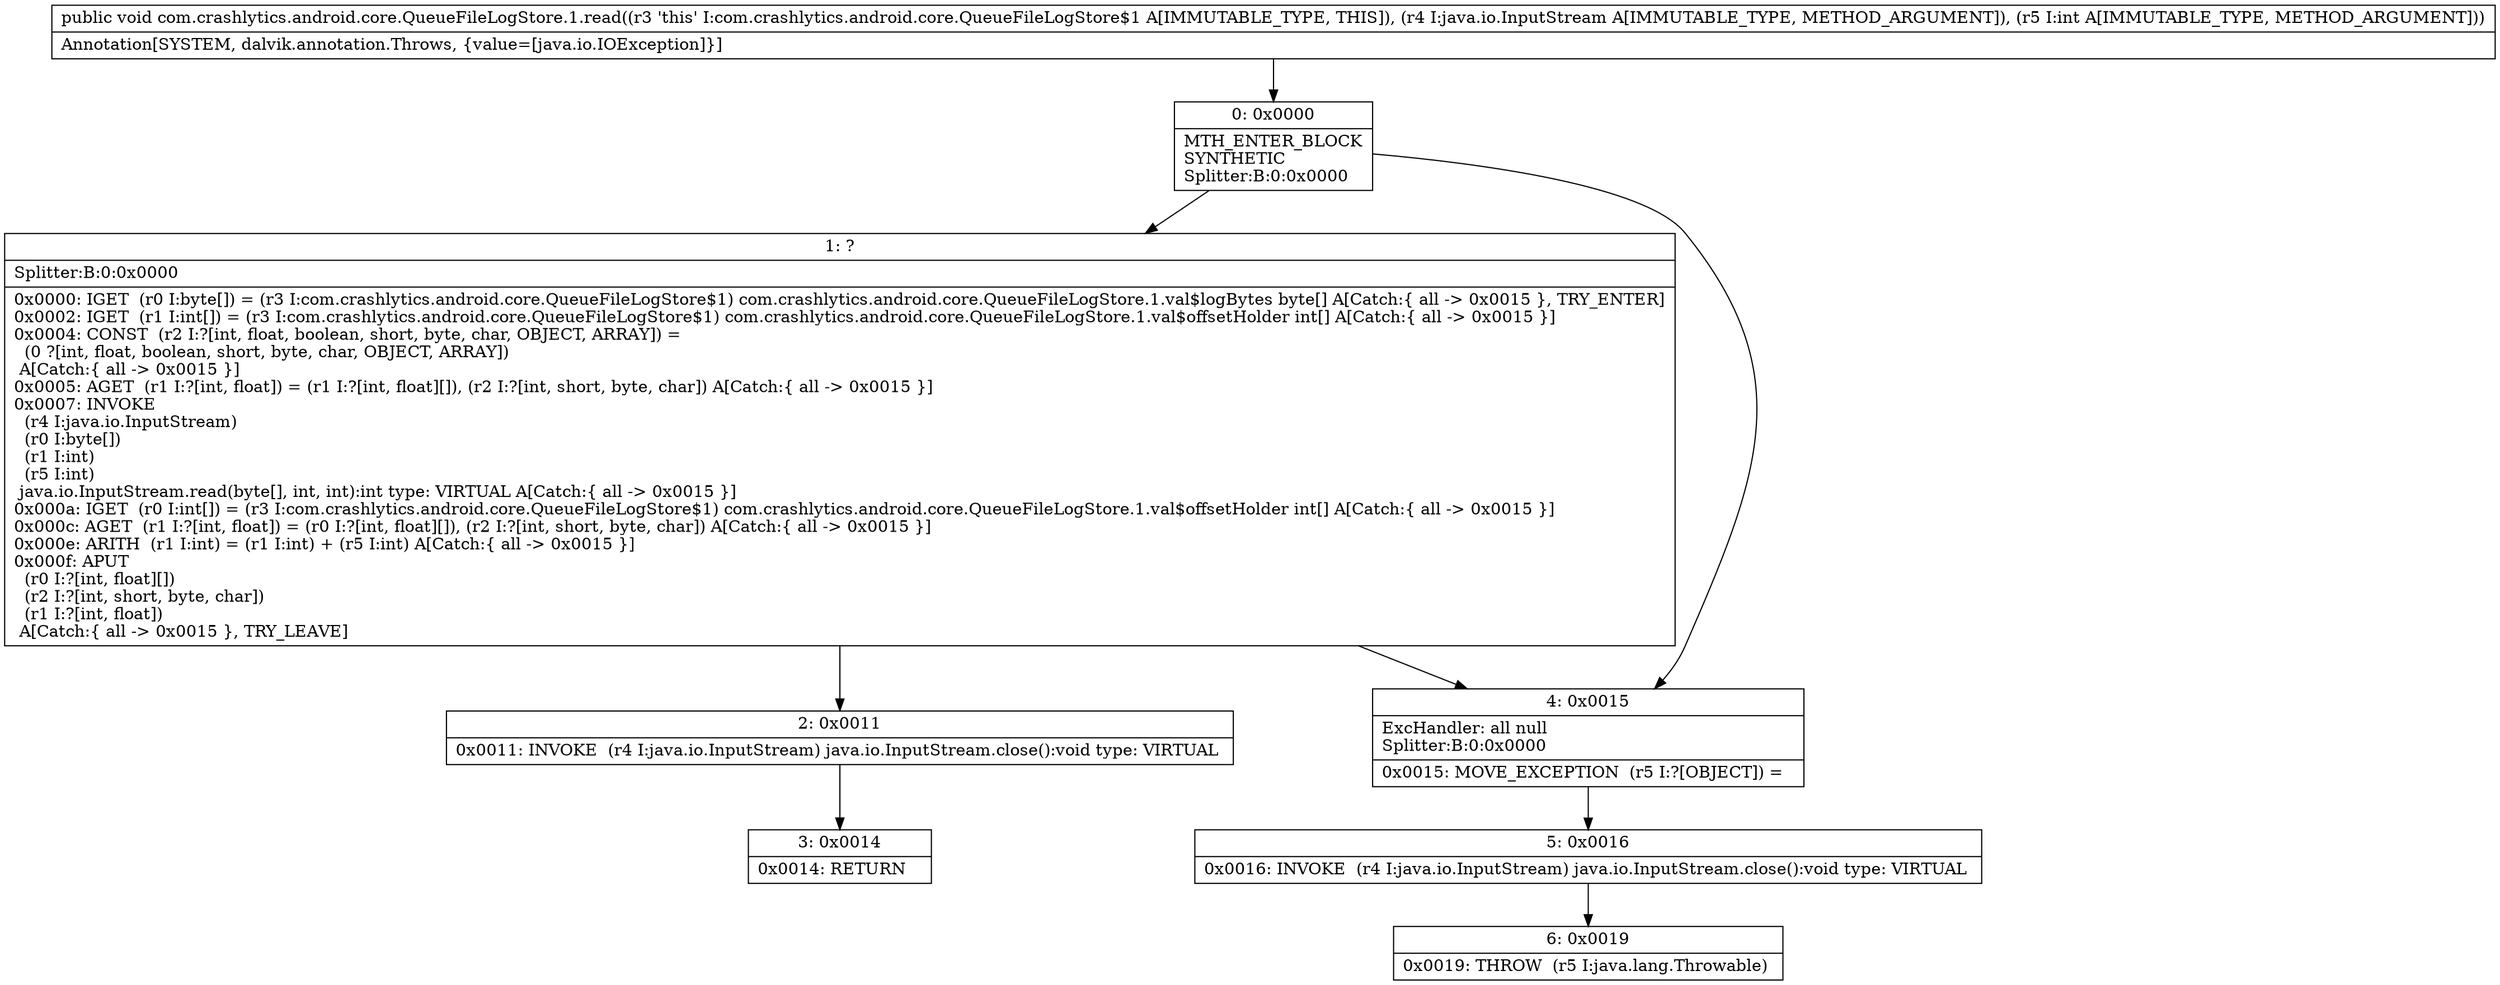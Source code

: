 digraph "CFG forcom.crashlytics.android.core.QueueFileLogStore.1.read(Ljava\/io\/InputStream;I)V" {
Node_0 [shape=record,label="{0\:\ 0x0000|MTH_ENTER_BLOCK\lSYNTHETIC\lSplitter:B:0:0x0000\l}"];
Node_1 [shape=record,label="{1\:\ ?|Splitter:B:0:0x0000\l|0x0000: IGET  (r0 I:byte[]) = (r3 I:com.crashlytics.android.core.QueueFileLogStore$1) com.crashlytics.android.core.QueueFileLogStore.1.val$logBytes byte[] A[Catch:\{ all \-\> 0x0015 \}, TRY_ENTER]\l0x0002: IGET  (r1 I:int[]) = (r3 I:com.crashlytics.android.core.QueueFileLogStore$1) com.crashlytics.android.core.QueueFileLogStore.1.val$offsetHolder int[] A[Catch:\{ all \-\> 0x0015 \}]\l0x0004: CONST  (r2 I:?[int, float, boolean, short, byte, char, OBJECT, ARRAY]) = \l  (0 ?[int, float, boolean, short, byte, char, OBJECT, ARRAY])\l A[Catch:\{ all \-\> 0x0015 \}]\l0x0005: AGET  (r1 I:?[int, float]) = (r1 I:?[int, float][]), (r2 I:?[int, short, byte, char]) A[Catch:\{ all \-\> 0x0015 \}]\l0x0007: INVOKE  \l  (r4 I:java.io.InputStream)\l  (r0 I:byte[])\l  (r1 I:int)\l  (r5 I:int)\l java.io.InputStream.read(byte[], int, int):int type: VIRTUAL A[Catch:\{ all \-\> 0x0015 \}]\l0x000a: IGET  (r0 I:int[]) = (r3 I:com.crashlytics.android.core.QueueFileLogStore$1) com.crashlytics.android.core.QueueFileLogStore.1.val$offsetHolder int[] A[Catch:\{ all \-\> 0x0015 \}]\l0x000c: AGET  (r1 I:?[int, float]) = (r0 I:?[int, float][]), (r2 I:?[int, short, byte, char]) A[Catch:\{ all \-\> 0x0015 \}]\l0x000e: ARITH  (r1 I:int) = (r1 I:int) + (r5 I:int) A[Catch:\{ all \-\> 0x0015 \}]\l0x000f: APUT  \l  (r0 I:?[int, float][])\l  (r2 I:?[int, short, byte, char])\l  (r1 I:?[int, float])\l A[Catch:\{ all \-\> 0x0015 \}, TRY_LEAVE]\l}"];
Node_2 [shape=record,label="{2\:\ 0x0011|0x0011: INVOKE  (r4 I:java.io.InputStream) java.io.InputStream.close():void type: VIRTUAL \l}"];
Node_3 [shape=record,label="{3\:\ 0x0014|0x0014: RETURN   \l}"];
Node_4 [shape=record,label="{4\:\ 0x0015|ExcHandler: all null\lSplitter:B:0:0x0000\l|0x0015: MOVE_EXCEPTION  (r5 I:?[OBJECT]) =  \l}"];
Node_5 [shape=record,label="{5\:\ 0x0016|0x0016: INVOKE  (r4 I:java.io.InputStream) java.io.InputStream.close():void type: VIRTUAL \l}"];
Node_6 [shape=record,label="{6\:\ 0x0019|0x0019: THROW  (r5 I:java.lang.Throwable) \l}"];
MethodNode[shape=record,label="{public void com.crashlytics.android.core.QueueFileLogStore.1.read((r3 'this' I:com.crashlytics.android.core.QueueFileLogStore$1 A[IMMUTABLE_TYPE, THIS]), (r4 I:java.io.InputStream A[IMMUTABLE_TYPE, METHOD_ARGUMENT]), (r5 I:int A[IMMUTABLE_TYPE, METHOD_ARGUMENT]))  | Annotation[SYSTEM, dalvik.annotation.Throws, \{value=[java.io.IOException]\}]\l}"];
MethodNode -> Node_0;
Node_0 -> Node_1;
Node_0 -> Node_4;
Node_1 -> Node_2;
Node_1 -> Node_4;
Node_2 -> Node_3;
Node_4 -> Node_5;
Node_5 -> Node_6;
}

